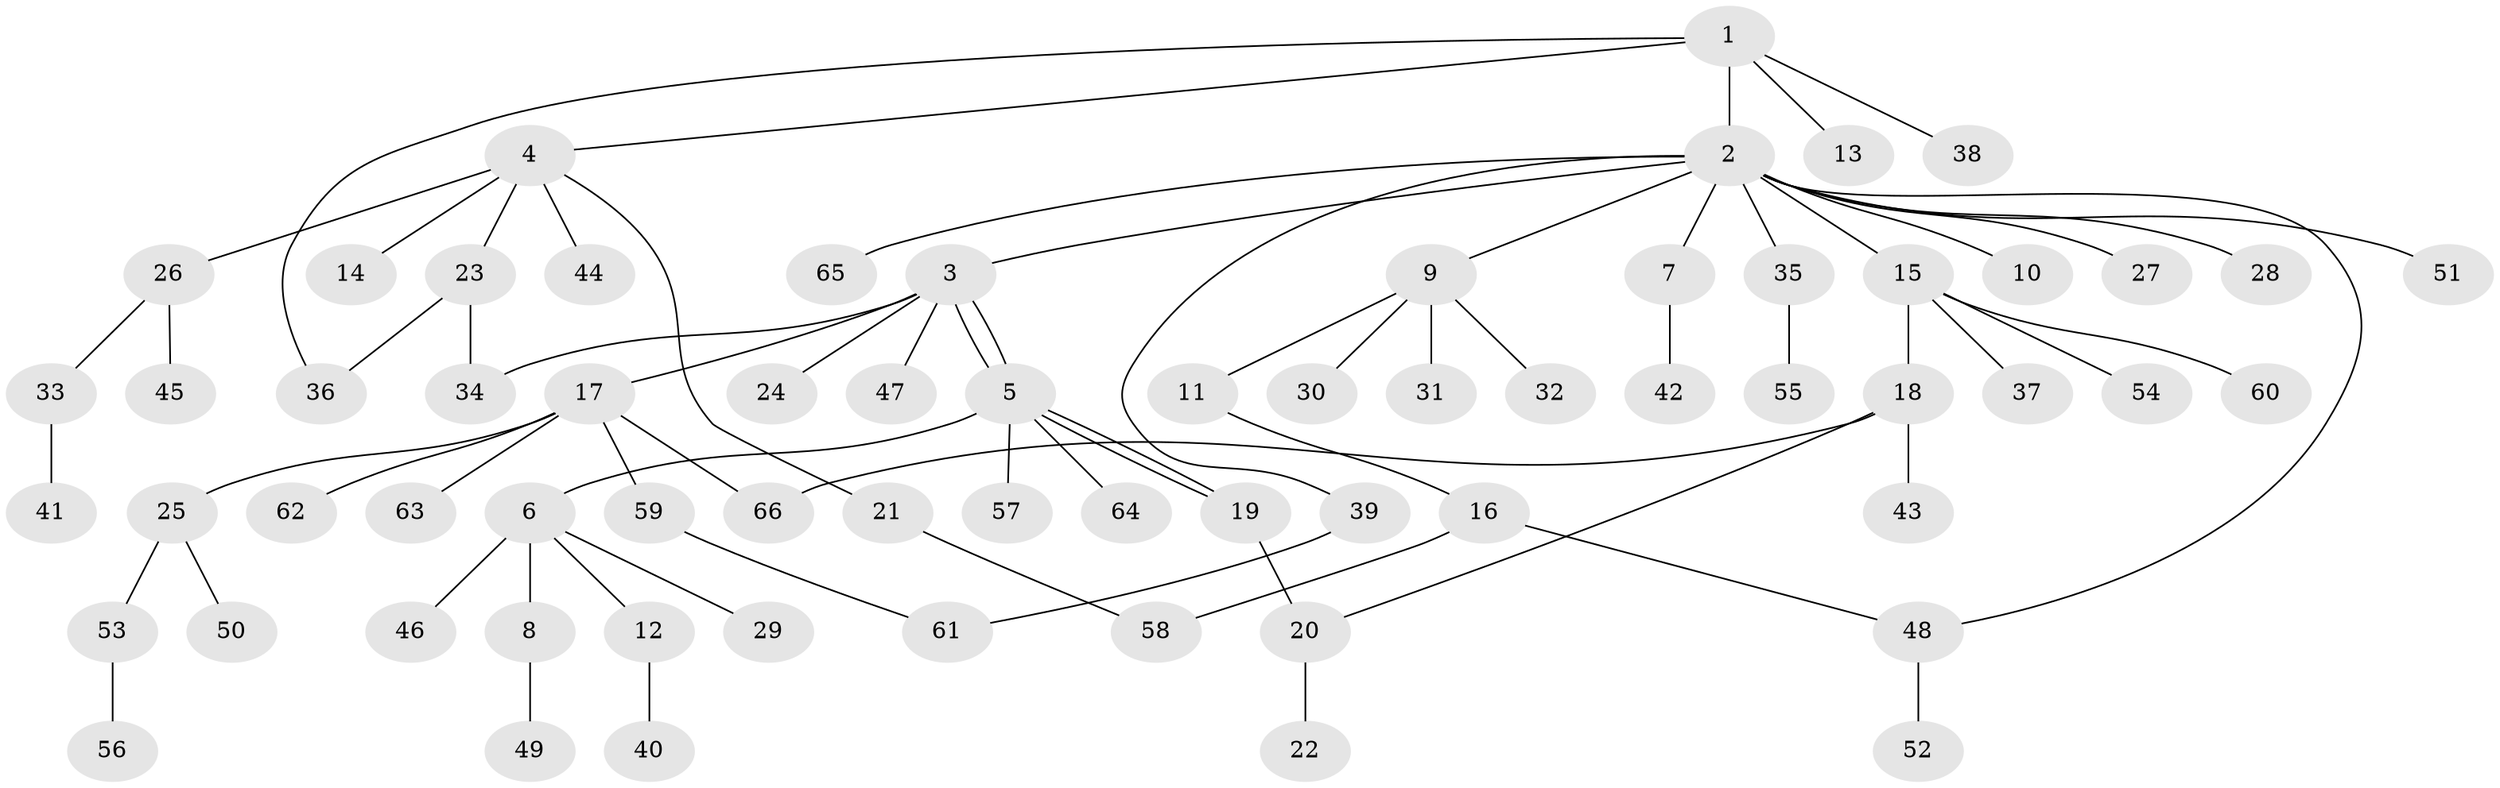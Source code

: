 // coarse degree distribution, {16: 0.022222222222222223, 6: 0.044444444444444446, 5: 0.044444444444444446, 4: 0.06666666666666667, 1: 0.5333333333333333, 3: 0.08888888888888889, 2: 0.2}
// Generated by graph-tools (version 1.1) at 2025/41/03/06/25 10:41:45]
// undirected, 66 vertices, 74 edges
graph export_dot {
graph [start="1"]
  node [color=gray90,style=filled];
  1;
  2;
  3;
  4;
  5;
  6;
  7;
  8;
  9;
  10;
  11;
  12;
  13;
  14;
  15;
  16;
  17;
  18;
  19;
  20;
  21;
  22;
  23;
  24;
  25;
  26;
  27;
  28;
  29;
  30;
  31;
  32;
  33;
  34;
  35;
  36;
  37;
  38;
  39;
  40;
  41;
  42;
  43;
  44;
  45;
  46;
  47;
  48;
  49;
  50;
  51;
  52;
  53;
  54;
  55;
  56;
  57;
  58;
  59;
  60;
  61;
  62;
  63;
  64;
  65;
  66;
  1 -- 2;
  1 -- 4;
  1 -- 13;
  1 -- 36;
  1 -- 38;
  2 -- 3;
  2 -- 7;
  2 -- 9;
  2 -- 10;
  2 -- 15;
  2 -- 27;
  2 -- 28;
  2 -- 35;
  2 -- 39;
  2 -- 48;
  2 -- 51;
  2 -- 65;
  3 -- 5;
  3 -- 5;
  3 -- 17;
  3 -- 24;
  3 -- 34;
  3 -- 47;
  4 -- 14;
  4 -- 21;
  4 -- 23;
  4 -- 26;
  4 -- 44;
  5 -- 6;
  5 -- 19;
  5 -- 19;
  5 -- 57;
  5 -- 64;
  6 -- 8;
  6 -- 12;
  6 -- 29;
  6 -- 46;
  7 -- 42;
  8 -- 49;
  9 -- 11;
  9 -- 30;
  9 -- 31;
  9 -- 32;
  11 -- 16;
  12 -- 40;
  15 -- 18;
  15 -- 37;
  15 -- 54;
  15 -- 60;
  16 -- 48;
  16 -- 58;
  17 -- 25;
  17 -- 59;
  17 -- 62;
  17 -- 63;
  17 -- 66;
  18 -- 20;
  18 -- 43;
  18 -- 66;
  19 -- 20;
  20 -- 22;
  21 -- 58;
  23 -- 34;
  23 -- 36;
  25 -- 50;
  25 -- 53;
  26 -- 33;
  26 -- 45;
  33 -- 41;
  35 -- 55;
  39 -- 61;
  48 -- 52;
  53 -- 56;
  59 -- 61;
}
